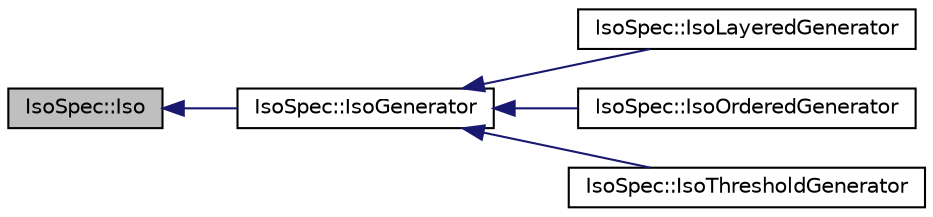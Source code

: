 digraph "IsoSpec::Iso"
{
  edge [fontname="Helvetica",fontsize="10",labelfontname="Helvetica",labelfontsize="10"];
  node [fontname="Helvetica",fontsize="10",shape=record];
  rankdir="LR";
  Node0 [label="IsoSpec::Iso",height=0.2,width=0.4,color="black", fillcolor="grey75", style="filled", fontcolor="black"];
  Node0 -> Node1 [dir="back",color="midnightblue",fontsize="10",style="solid",fontname="Helvetica"];
  Node1 [label="IsoSpec::IsoGenerator",height=0.2,width=0.4,color="black", fillcolor="white", style="filled",URL="$class_iso_spec_1_1_iso_generator.html",tooltip="The generator of isotopologues. "];
  Node1 -> Node2 [dir="back",color="midnightblue",fontsize="10",style="solid",fontname="Helvetica"];
  Node2 [label="IsoSpec::IsoLayeredGenerator",height=0.2,width=0.4,color="black", fillcolor="white", style="filled",URL="$class_iso_spec_1_1_iso_layered_generator.html"];
  Node1 -> Node3 [dir="back",color="midnightblue",fontsize="10",style="solid",fontname="Helvetica"];
  Node3 [label="IsoSpec::IsoOrderedGenerator",height=0.2,width=0.4,color="black", fillcolor="white", style="filled",URL="$class_iso_spec_1_1_iso_ordered_generator.html",tooltip="The generator of isotopologues sorted by their probability of occurrence. "];
  Node1 -> Node4 [dir="back",color="midnightblue",fontsize="10",style="solid",fontname="Helvetica"];
  Node4 [label="IsoSpec::IsoThresholdGenerator",height=0.2,width=0.4,color="black", fillcolor="white", style="filled",URL="$class_iso_spec_1_1_iso_threshold_generator.html"];
}

